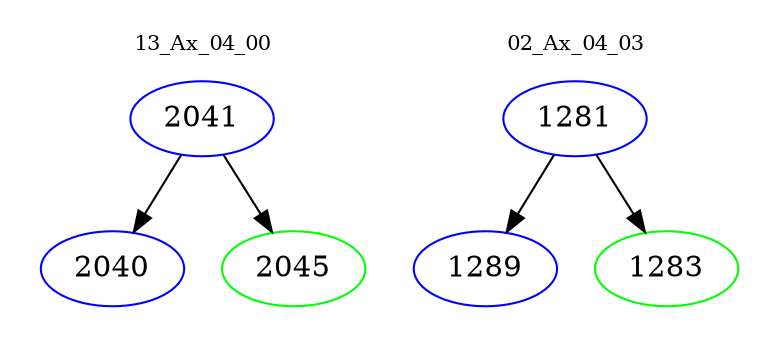 digraph{
subgraph cluster_0 {
color = white
label = "13_Ax_04_00";
fontsize=10;
T0_2041 [label="2041", color="blue"]
T0_2041 -> T0_2040 [color="black"]
T0_2040 [label="2040", color="blue"]
T0_2041 -> T0_2045 [color="black"]
T0_2045 [label="2045", color="green"]
}
subgraph cluster_1 {
color = white
label = "02_Ax_04_03";
fontsize=10;
T1_1281 [label="1281", color="blue"]
T1_1281 -> T1_1289 [color="black"]
T1_1289 [label="1289", color="blue"]
T1_1281 -> T1_1283 [color="black"]
T1_1283 [label="1283", color="green"]
}
}
